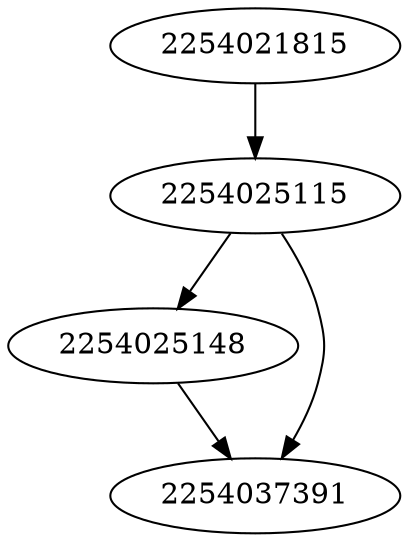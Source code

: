 strict digraph  {
2254021815;
2254025115;
2254025148;
2254037391;
2254021815 -> 2254025115;
2254025115 -> 2254037391;
2254025115 -> 2254025148;
2254025148 -> 2254037391;
}

